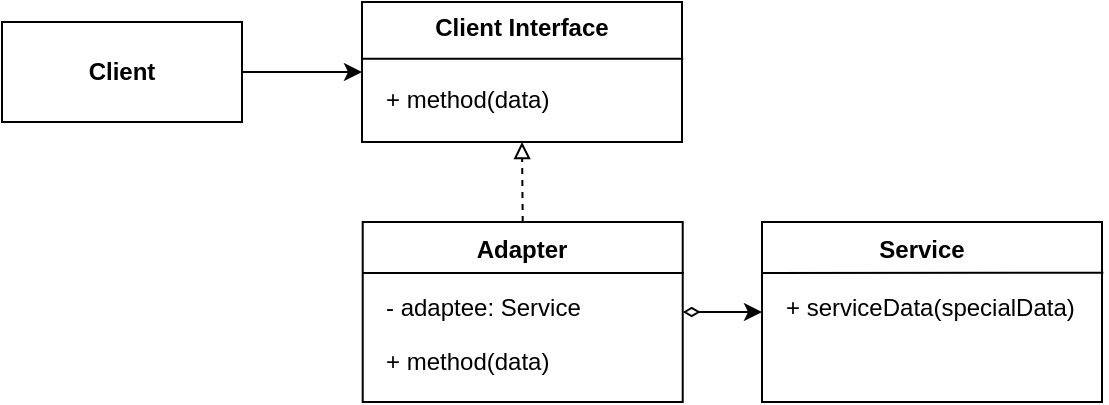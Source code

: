 <mxfile version="12.4.3" type="device" pages="1"><diagram id="5dwFmauclcYLbt3-Dw6q" name="Page-1"><mxGraphModel dx="865" dy="463" grid="1" gridSize="10" guides="1" tooltips="1" connect="1" arrows="1" fold="1" page="1" pageScale="1" pageWidth="850" pageHeight="1100" math="0" shadow="0"><root><mxCell id="0"/><mxCell id="1" parent="0"/><mxCell id="x8nk8sAf3pm7x09IAi-2-3" style="edgeStyle=orthogonalEdgeStyle;rounded=0;orthogonalLoop=1;jettySize=auto;html=1;exitX=1;exitY=0.5;exitDx=0;exitDy=0;" edge="1" parent="1" source="x8nk8sAf3pm7x09IAi-2-1" target="x8nk8sAf3pm7x09IAi-2-2"><mxGeometry relative="1" as="geometry"/></mxCell><mxCell id="x8nk8sAf3pm7x09IAi-2-1" value="&lt;b&gt;Client&lt;/b&gt;" style="rounded=0;whiteSpace=wrap;html=1;" vertex="1" parent="1"><mxGeometry x="100" y="60" width="120" height="50" as="geometry"/></mxCell><mxCell id="x8nk8sAf3pm7x09IAi-2-2" value="" style="rounded=0;whiteSpace=wrap;html=1;" vertex="1" parent="1"><mxGeometry x="280" y="50" width="160" height="70" as="geometry"/></mxCell><mxCell id="x8nk8sAf3pm7x09IAi-2-5" value="Client Interface" style="text;html=1;strokeColor=none;fillColor=none;align=center;verticalAlign=middle;whiteSpace=wrap;rounded=0;fontStyle=1" vertex="1" parent="1"><mxGeometry x="310" y="53" width="100" height="20" as="geometry"/></mxCell><mxCell id="x8nk8sAf3pm7x09IAi-2-6" value="+ method(data)" style="text;html=1;strokeColor=none;fillColor=none;align=left;verticalAlign=middle;whiteSpace=wrap;rounded=0;" vertex="1" parent="1"><mxGeometry x="290" y="89" width="140" height="20" as="geometry"/></mxCell><mxCell id="x8nk8sAf3pm7x09IAi-2-8" value="" style="endArrow=none;startArrow=none;html=1;startFill=0;endFill=0;exitX=0;exitY=0.406;exitDx=0;exitDy=0;exitPerimeter=0;entryX=1.004;entryY=0.406;entryDx=0;entryDy=0;entryPerimeter=0;" edge="1" parent="1" source="x8nk8sAf3pm7x09IAi-2-2" target="x8nk8sAf3pm7x09IAi-2-2"><mxGeometry width="50" height="50" relative="1" as="geometry"><mxPoint x="490" y="90" as="sourcePoint"/><mxPoint x="540" y="40" as="targetPoint"/></mxGeometry></mxCell><mxCell id="x8nk8sAf3pm7x09IAi-2-9" value="" style="rounded=0;whiteSpace=wrap;html=1;" vertex="1" parent="1"><mxGeometry x="280.36" y="160" width="160" height="90" as="geometry"/></mxCell><mxCell id="x8nk8sAf3pm7x09IAi-2-10" value="Adapter" style="text;html=1;strokeColor=none;fillColor=none;align=center;verticalAlign=middle;whiteSpace=wrap;rounded=0;fontStyle=1" vertex="1" parent="1"><mxGeometry x="310" y="167" width="100" height="14" as="geometry"/></mxCell><mxCell id="x8nk8sAf3pm7x09IAi-2-11" value="- adaptee: Service" style="text;html=1;strokeColor=none;fillColor=none;align=left;verticalAlign=middle;whiteSpace=wrap;rounded=0;" vertex="1" parent="1"><mxGeometry x="290.36" y="193" width="140" height="20" as="geometry"/></mxCell><mxCell id="x8nk8sAf3pm7x09IAi-2-12" value="" style="endArrow=none;startArrow=none;html=1;startFill=0;endFill=0;exitX=0;exitY=0.406;exitDx=0;exitDy=0;exitPerimeter=0;entryX=1.004;entryY=0.406;entryDx=0;entryDy=0;entryPerimeter=0;" edge="1" parent="1"><mxGeometry width="50" height="50" relative="1" as="geometry"><mxPoint x="280.36" y="185.54" as="sourcePoint"/><mxPoint x="441.0" y="185.54" as="targetPoint"/></mxGeometry></mxCell><mxCell id="x8nk8sAf3pm7x09IAi-2-14" value="+ method(data)" style="text;html=1;strokeColor=none;fillColor=none;align=left;verticalAlign=middle;whiteSpace=wrap;rounded=0;" vertex="1" parent="1"><mxGeometry x="290" y="220" width="140" height="20" as="geometry"/></mxCell><mxCell id="x8nk8sAf3pm7x09IAi-2-15" value="" style="rounded=0;whiteSpace=wrap;html=1;" vertex="1" parent="1"><mxGeometry x="480" y="160" width="170" height="90" as="geometry"/></mxCell><mxCell id="x8nk8sAf3pm7x09IAi-2-16" value="Service" style="text;html=1;strokeColor=none;fillColor=none;align=center;verticalAlign=middle;whiteSpace=wrap;rounded=0;fontStyle=1" vertex="1" parent="1"><mxGeometry x="509.64" y="167" width="100" height="14" as="geometry"/></mxCell><mxCell id="x8nk8sAf3pm7x09IAi-2-18" value="" style="endArrow=none;startArrow=none;html=1;startFill=0;endFill=0;exitX=0;exitY=0.406;exitDx=0;exitDy=0;exitPerimeter=0;entryX=1.004;entryY=0.282;entryDx=0;entryDy=0;entryPerimeter=0;" edge="1" parent="1" target="x8nk8sAf3pm7x09IAi-2-15"><mxGeometry width="50" height="50" relative="1" as="geometry"><mxPoint x="480" y="185.54" as="sourcePoint"/><mxPoint x="640.64" y="185.54" as="targetPoint"/></mxGeometry></mxCell><mxCell id="x8nk8sAf3pm7x09IAi-2-19" value="+ serviceData(specialData)" style="text;html=1;strokeColor=none;fillColor=none;align=left;verticalAlign=middle;whiteSpace=wrap;rounded=0;" vertex="1" parent="1"><mxGeometry x="489.64" y="193" width="150.36" height="20" as="geometry"/></mxCell><mxCell id="x8nk8sAf3pm7x09IAi-2-21" value="" style="endArrow=block;html=1;entryX=0.5;entryY=1;entryDx=0;entryDy=0;exitX=0.5;exitY=0;exitDx=0;exitDy=0;endFill=0;dashed=1;" edge="1" parent="1" source="x8nk8sAf3pm7x09IAi-2-9" target="x8nk8sAf3pm7x09IAi-2-2"><mxGeometry width="50" height="50" relative="1" as="geometry"><mxPoint x="330" y="170" as="sourcePoint"/><mxPoint x="380" y="120" as="targetPoint"/></mxGeometry></mxCell><mxCell id="x8nk8sAf3pm7x09IAi-2-22" value="" style="endArrow=classic;html=1;startArrow=diamondThin;startFill=0;endFill=1;exitX=1;exitY=0.5;exitDx=0;exitDy=0;entryX=0;entryY=0.5;entryDx=0;entryDy=0;" edge="1" parent="1" source="x8nk8sAf3pm7x09IAi-2-9" target="x8nk8sAf3pm7x09IAi-2-15"><mxGeometry width="50" height="50" relative="1" as="geometry"><mxPoint x="480" y="130" as="sourcePoint"/><mxPoint x="530" y="80" as="targetPoint"/></mxGeometry></mxCell></root></mxGraphModel></diagram></mxfile>